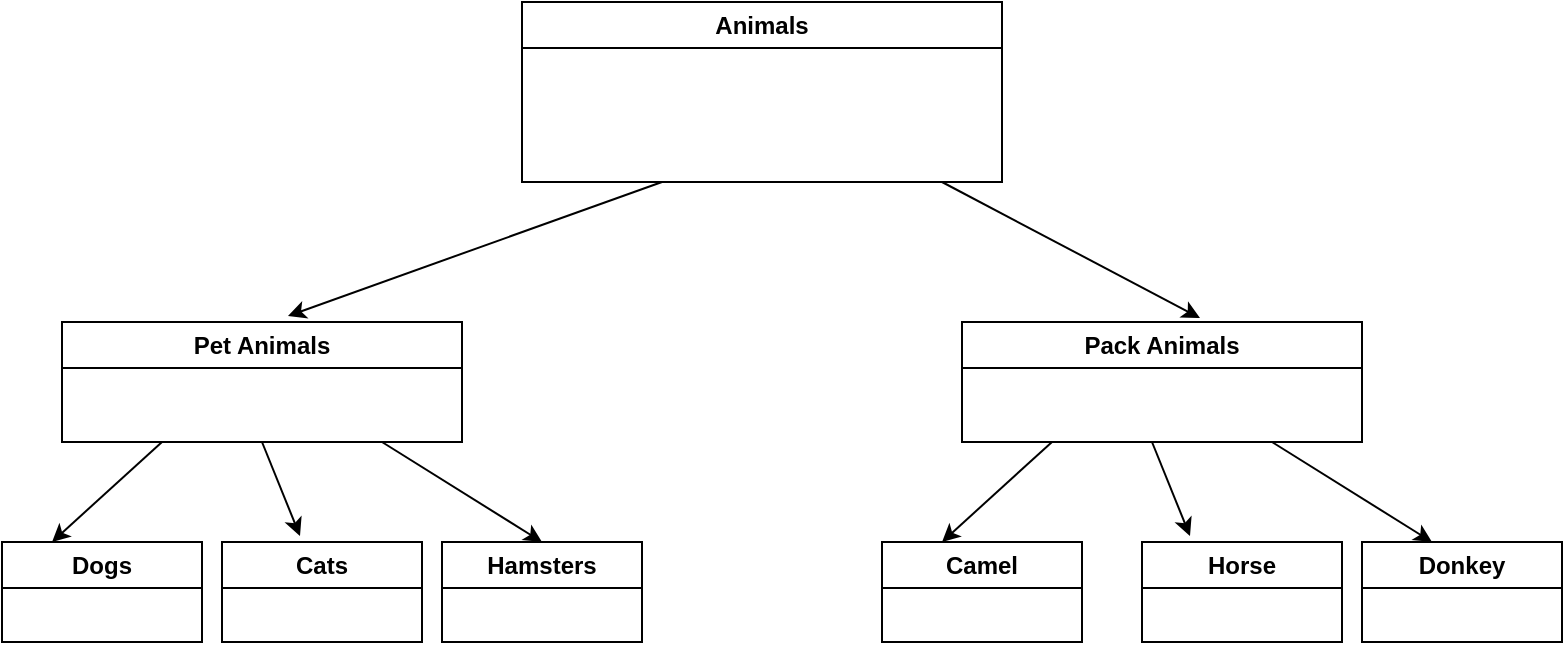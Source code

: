 <mxfile version="22.1.7" type="device">
  <diagram id="R2lEEEUBdFMjLlhIrx00" name="Page-1">
    <mxGraphModel dx="1372" dy="1931" grid="1" gridSize="10" guides="1" tooltips="1" connect="1" arrows="1" fold="1" page="1" pageScale="1" pageWidth="850" pageHeight="1100" math="0" shadow="0" extFonts="Permanent Marker^https://fonts.googleapis.com/css?family=Permanent+Marker">
      <root>
        <mxCell id="0" />
        <mxCell id="1" parent="0" />
        <mxCell id="WZlehRvcSMjGQs7sKo2M-1" value="Dogs" style="swimlane;whiteSpace=wrap;html=1;" vertex="1" parent="1">
          <mxGeometry x="60" y="-800" width="100" height="50" as="geometry" />
        </mxCell>
        <mxCell id="WZlehRvcSMjGQs7sKo2M-2" value="Pet Animals" style="swimlane;whiteSpace=wrap;html=1;" vertex="1" parent="1">
          <mxGeometry x="90" y="-910" width="200" height="60" as="geometry" />
        </mxCell>
        <mxCell id="WZlehRvcSMjGQs7sKo2M-3" value="Pack Animals" style="swimlane;whiteSpace=wrap;html=1;" vertex="1" parent="1">
          <mxGeometry x="540" y="-910" width="200" height="60" as="geometry" />
        </mxCell>
        <mxCell id="WZlehRvcSMjGQs7sKo2M-4" value="" style="endArrow=classic;html=1;rounded=0;entryX=0.565;entryY=-0.05;entryDx=0;entryDy=0;entryPerimeter=0;" edge="1" parent="1" target="WZlehRvcSMjGQs7sKo2M-2">
          <mxGeometry width="50" height="50" relative="1" as="geometry">
            <mxPoint x="390" y="-980" as="sourcePoint" />
            <mxPoint x="450" y="-1000" as="targetPoint" />
          </mxGeometry>
        </mxCell>
        <mxCell id="WZlehRvcSMjGQs7sKo2M-5" value="" style="endArrow=classic;html=1;rounded=0;entryX=0.595;entryY=-0.033;entryDx=0;entryDy=0;entryPerimeter=0;" edge="1" parent="1" target="WZlehRvcSMjGQs7sKo2M-3">
          <mxGeometry width="50" height="50" relative="1" as="geometry">
            <mxPoint x="530" y="-980" as="sourcePoint" />
            <mxPoint x="213" y="-903" as="targetPoint" />
          </mxGeometry>
        </mxCell>
        <mxCell id="WZlehRvcSMjGQs7sKo2M-6" value="Animals" style="swimlane;whiteSpace=wrap;html=1;" vertex="1" parent="1">
          <mxGeometry x="320" y="-1070" width="240" height="90" as="geometry" />
        </mxCell>
        <mxCell id="WZlehRvcSMjGQs7sKo2M-7" value="Cats" style="swimlane;whiteSpace=wrap;html=1;" vertex="1" parent="1">
          <mxGeometry x="170" y="-800" width="100" height="50" as="geometry" />
        </mxCell>
        <mxCell id="WZlehRvcSMjGQs7sKo2M-8" value="Hamsters" style="swimlane;whiteSpace=wrap;html=1;" vertex="1" parent="1">
          <mxGeometry x="280" y="-800" width="100" height="50" as="geometry" />
        </mxCell>
        <mxCell id="WZlehRvcSMjGQs7sKo2M-9" value="Horse" style="swimlane;whiteSpace=wrap;html=1;" vertex="1" parent="1">
          <mxGeometry x="630" y="-800" width="100" height="50" as="geometry" />
        </mxCell>
        <mxCell id="WZlehRvcSMjGQs7sKo2M-10" value="Donkey" style="swimlane;whiteSpace=wrap;html=1;" vertex="1" parent="1">
          <mxGeometry x="740" y="-800" width="100" height="50" as="geometry" />
        </mxCell>
        <mxCell id="WZlehRvcSMjGQs7sKo2M-11" value="Camel" style="swimlane;whiteSpace=wrap;html=1;" vertex="1" parent="1">
          <mxGeometry x="500" y="-800" width="100" height="50" as="geometry" />
        </mxCell>
        <mxCell id="WZlehRvcSMjGQs7sKo2M-12" value="" style="endArrow=classic;html=1;rounded=0;exitX=0.25;exitY=1;exitDx=0;exitDy=0;entryX=0.25;entryY=0;entryDx=0;entryDy=0;" edge="1" parent="1" source="WZlehRvcSMjGQs7sKo2M-2" target="WZlehRvcSMjGQs7sKo2M-1">
          <mxGeometry width="50" height="50" relative="1" as="geometry">
            <mxPoint x="400" y="-950" as="sourcePoint" />
            <mxPoint x="450" y="-1000" as="targetPoint" />
          </mxGeometry>
        </mxCell>
        <mxCell id="WZlehRvcSMjGQs7sKo2M-13" value="" style="endArrow=classic;html=1;rounded=0;entryX=0.39;entryY=-0.06;entryDx=0;entryDy=0;entryPerimeter=0;exitX=0.5;exitY=1;exitDx=0;exitDy=0;" edge="1" parent="1" source="WZlehRvcSMjGQs7sKo2M-2" target="WZlehRvcSMjGQs7sKo2M-7">
          <mxGeometry width="50" height="50" relative="1" as="geometry">
            <mxPoint x="200" y="-850" as="sourcePoint" />
            <mxPoint x="450" y="-1000" as="targetPoint" />
          </mxGeometry>
        </mxCell>
        <mxCell id="WZlehRvcSMjGQs7sKo2M-14" value="" style="endArrow=classic;html=1;rounded=0;entryX=0.5;entryY=0;entryDx=0;entryDy=0;" edge="1" parent="1" target="WZlehRvcSMjGQs7sKo2M-8">
          <mxGeometry width="50" height="50" relative="1" as="geometry">
            <mxPoint x="250" y="-850" as="sourcePoint" />
            <mxPoint x="450" y="-1000" as="targetPoint" />
          </mxGeometry>
        </mxCell>
        <mxCell id="WZlehRvcSMjGQs7sKo2M-15" value="" style="endArrow=classic;html=1;rounded=0;exitX=0.25;exitY=1;exitDx=0;exitDy=0;entryX=0.25;entryY=0;entryDx=0;entryDy=0;" edge="1" parent="1">
          <mxGeometry width="50" height="50" relative="1" as="geometry">
            <mxPoint x="585" y="-850" as="sourcePoint" />
            <mxPoint x="530" y="-800" as="targetPoint" />
          </mxGeometry>
        </mxCell>
        <mxCell id="WZlehRvcSMjGQs7sKo2M-16" value="" style="endArrow=classic;html=1;rounded=0;entryX=0.39;entryY=-0.06;entryDx=0;entryDy=0;entryPerimeter=0;exitX=0.5;exitY=1;exitDx=0;exitDy=0;" edge="1" parent="1">
          <mxGeometry width="50" height="50" relative="1" as="geometry">
            <mxPoint x="635" y="-850" as="sourcePoint" />
            <mxPoint x="654" y="-803" as="targetPoint" />
          </mxGeometry>
        </mxCell>
        <mxCell id="WZlehRvcSMjGQs7sKo2M-17" value="" style="endArrow=classic;html=1;rounded=0;entryX=0.5;entryY=0;entryDx=0;entryDy=0;" edge="1" parent="1">
          <mxGeometry width="50" height="50" relative="1" as="geometry">
            <mxPoint x="695" y="-850" as="sourcePoint" />
            <mxPoint x="775" y="-800" as="targetPoint" />
          </mxGeometry>
        </mxCell>
      </root>
    </mxGraphModel>
  </diagram>
</mxfile>
